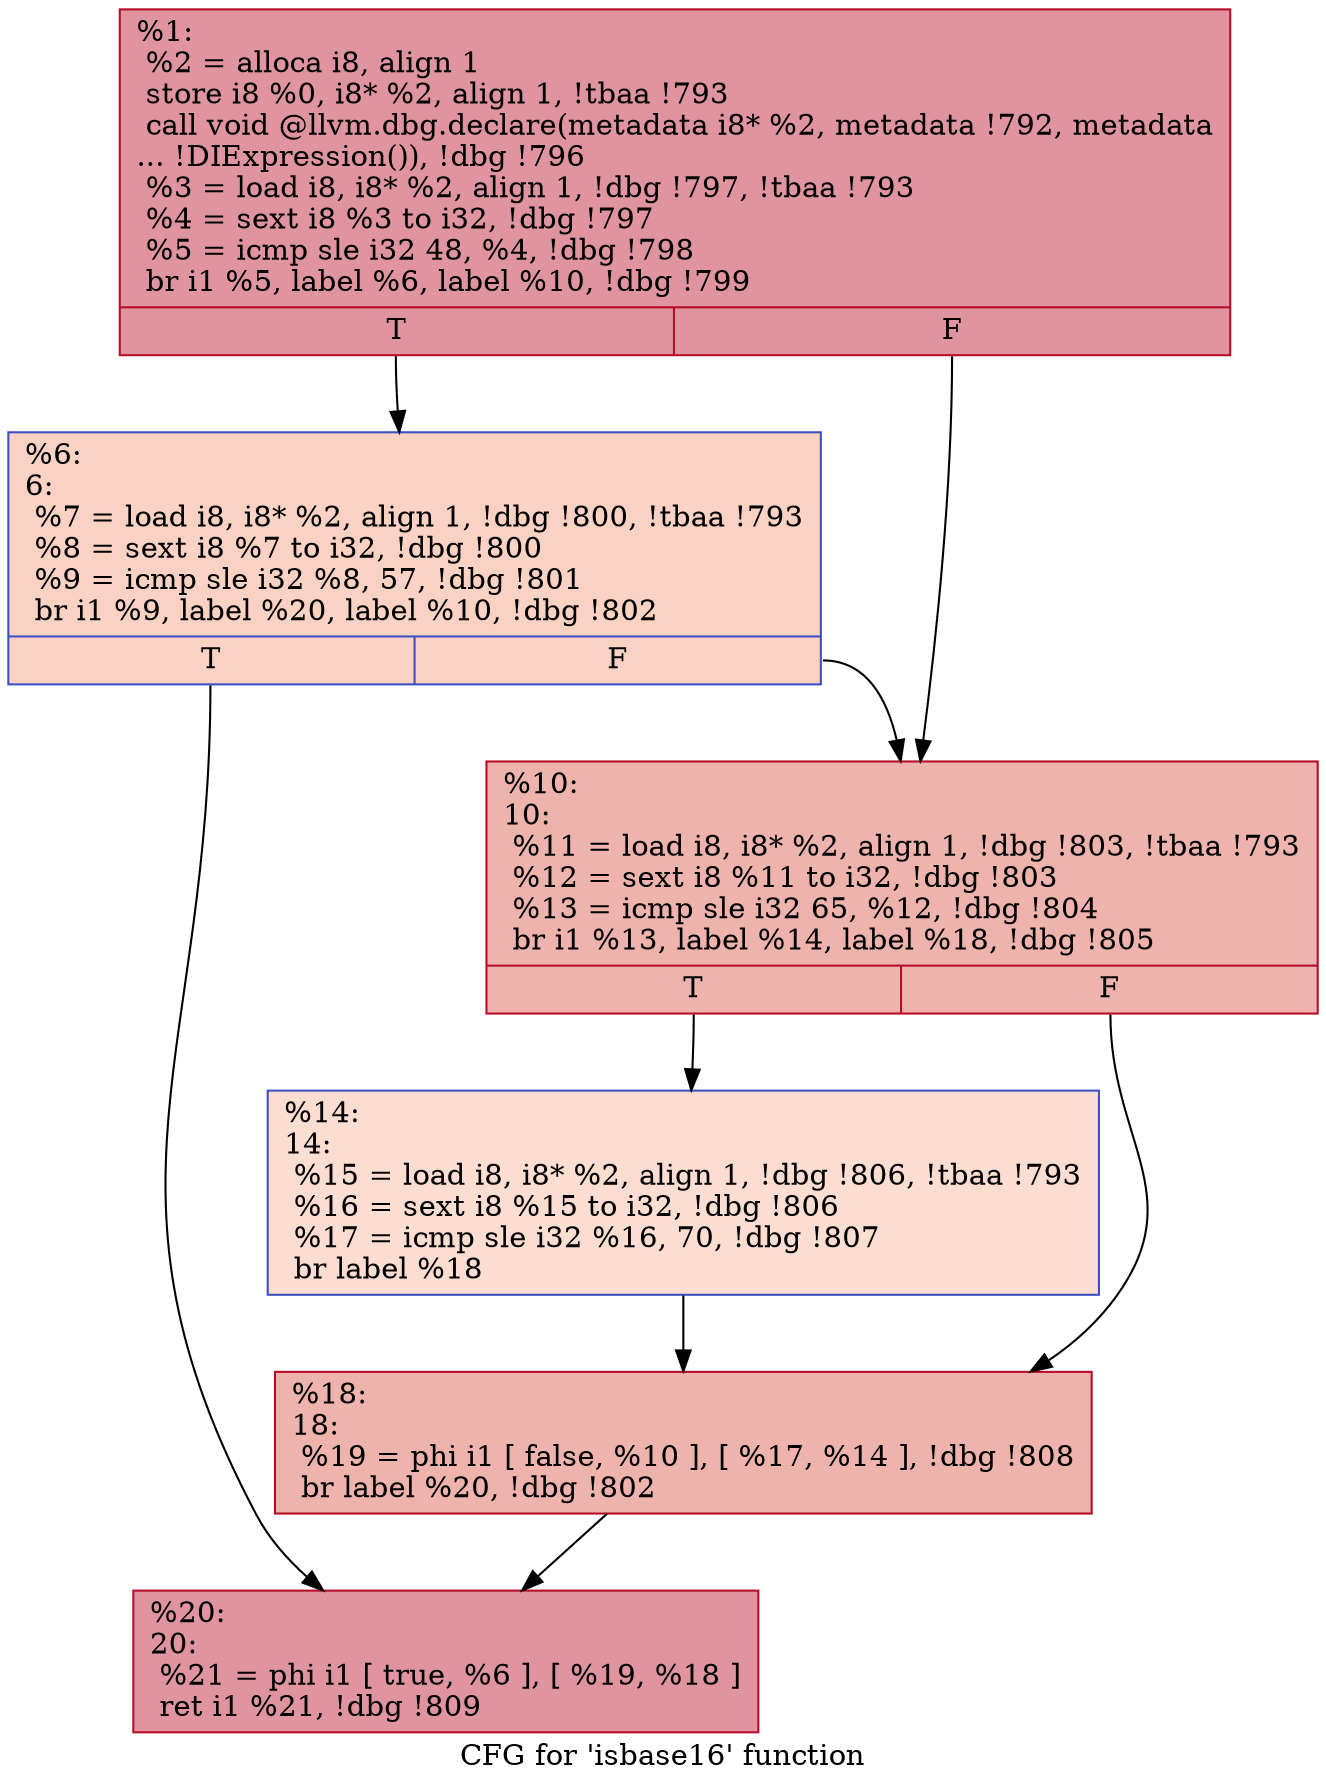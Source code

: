 digraph "CFG for 'isbase16' function" {
	label="CFG for 'isbase16' function";

	Node0xda9580 [shape=record,color="#b70d28ff", style=filled, fillcolor="#b70d2870",label="{%1:\l  %2 = alloca i8, align 1\l  store i8 %0, i8* %2, align 1, !tbaa !793\l  call void @llvm.dbg.declare(metadata i8* %2, metadata !792, metadata\l... !DIExpression()), !dbg !796\l  %3 = load i8, i8* %2, align 1, !dbg !797, !tbaa !793\l  %4 = sext i8 %3 to i32, !dbg !797\l  %5 = icmp sle i32 48, %4, !dbg !798\l  br i1 %5, label %6, label %10, !dbg !799\l|{<s0>T|<s1>F}}"];
	Node0xda9580:s0 -> Node0xda9be0;
	Node0xda9580:s1 -> Node0xda9c30;
	Node0xda9be0 [shape=record,color="#3d50c3ff", style=filled, fillcolor="#f4987a70",label="{%6:\l6:                                                \l  %7 = load i8, i8* %2, align 1, !dbg !800, !tbaa !793\l  %8 = sext i8 %7 to i32, !dbg !800\l  %9 = icmp sle i32 %8, 57, !dbg !801\l  br i1 %9, label %20, label %10, !dbg !802\l|{<s0>T|<s1>F}}"];
	Node0xda9be0:s0 -> Node0xda9d20;
	Node0xda9be0:s1 -> Node0xda9c30;
	Node0xda9c30 [shape=record,color="#b70d28ff", style=filled, fillcolor="#d6524470",label="{%10:\l10:                                               \l  %11 = load i8, i8* %2, align 1, !dbg !803, !tbaa !793\l  %12 = sext i8 %11 to i32, !dbg !803\l  %13 = icmp sle i32 65, %12, !dbg !804\l  br i1 %13, label %14, label %18, !dbg !805\l|{<s0>T|<s1>F}}"];
	Node0xda9c30:s0 -> Node0xda9c80;
	Node0xda9c30:s1 -> Node0xda9cd0;
	Node0xda9c80 [shape=record,color="#3d50c3ff", style=filled, fillcolor="#f7b39670",label="{%14:\l14:                                               \l  %15 = load i8, i8* %2, align 1, !dbg !806, !tbaa !793\l  %16 = sext i8 %15 to i32, !dbg !806\l  %17 = icmp sle i32 %16, 70, !dbg !807\l  br label %18\l}"];
	Node0xda9c80 -> Node0xda9cd0;
	Node0xda9cd0 [shape=record,color="#b70d28ff", style=filled, fillcolor="#d6524470",label="{%18:\l18:                                               \l  %19 = phi i1 [ false, %10 ], [ %17, %14 ], !dbg !808\l  br label %20, !dbg !802\l}"];
	Node0xda9cd0 -> Node0xda9d20;
	Node0xda9d20 [shape=record,color="#b70d28ff", style=filled, fillcolor="#b70d2870",label="{%20:\l20:                                               \l  %21 = phi i1 [ true, %6 ], [ %19, %18 ]\l  ret i1 %21, !dbg !809\l}"];
}
